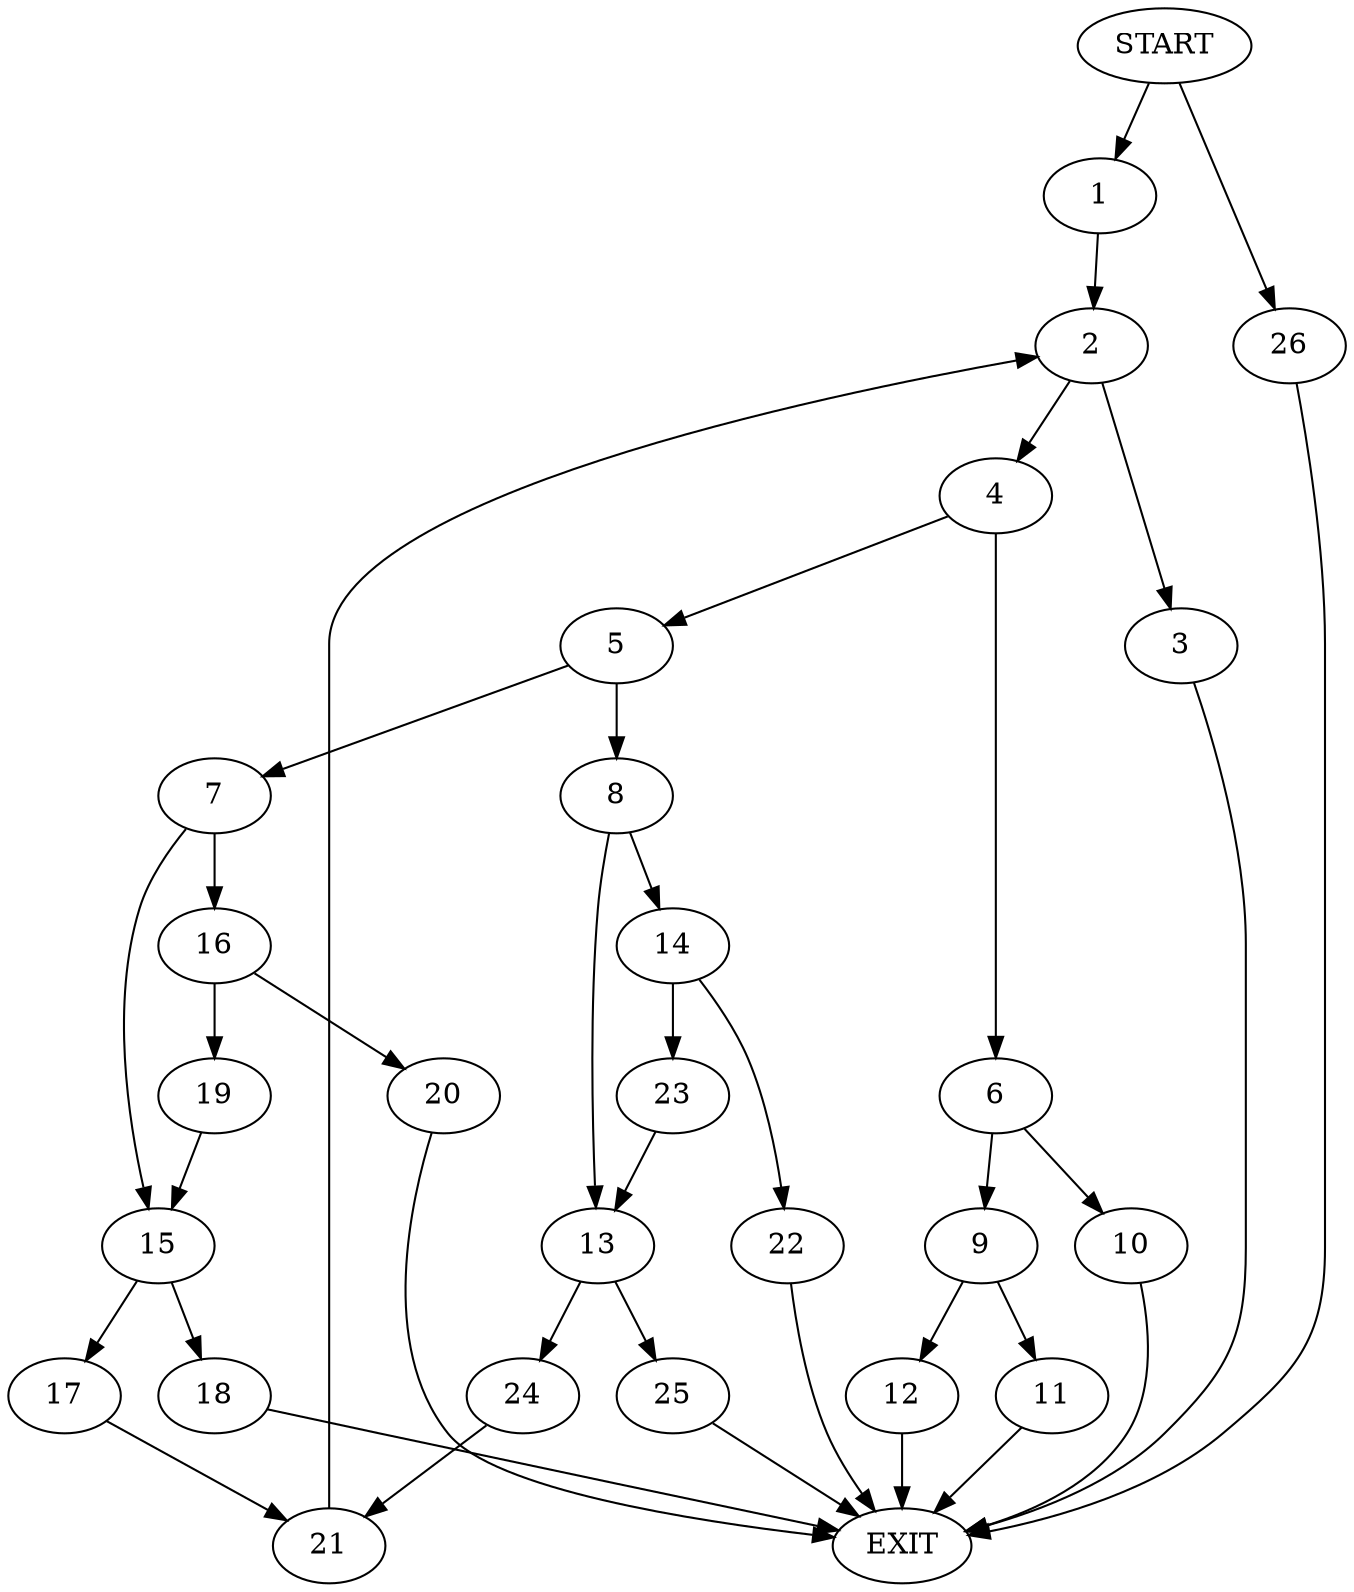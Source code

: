digraph {
0 [label="START"]
27 [label="EXIT"]
0 -> 1
1 -> 2
2 -> 3
2 -> 4
3 -> 27
4 -> 5
4 -> 6
5 -> 7
5 -> 8
6 -> 9
6 -> 10
10 -> 27
9 -> 11
9 -> 12
11 -> 27
12 -> 27
8 -> 13
8 -> 14
7 -> 15
7 -> 16
15 -> 17
15 -> 18
16 -> 19
16 -> 20
19 -> 15
20 -> 27
18 -> 27
17 -> 21
21 -> 2
14 -> 22
14 -> 23
13 -> 24
13 -> 25
23 -> 13
22 -> 27
24 -> 21
25 -> 27
0 -> 26
26 -> 27
}
